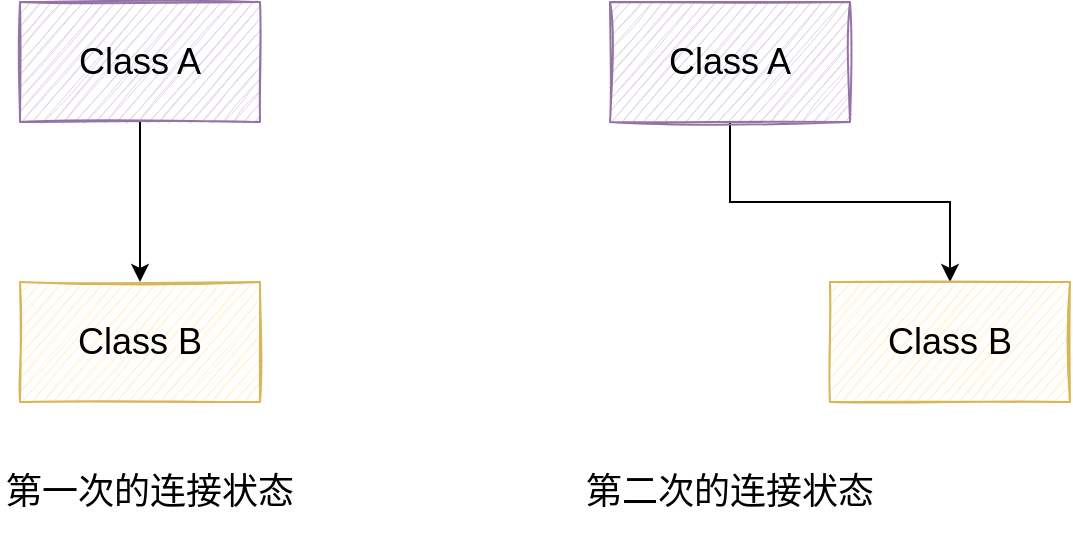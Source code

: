 <mxfile version="20.2.3" type="device"><diagram id="uwwANwJdzPQRB9Uhq4Iv" name="第 1 页"><mxGraphModel dx="1102" dy="698" grid="1" gridSize="10" guides="1" tooltips="1" connect="1" arrows="1" fold="1" page="1" pageScale="1" pageWidth="827" pageHeight="1169" math="0" shadow="0"><root><mxCell id="0"/><mxCell id="1" parent="0"/><mxCell id="gcI1k6KgGd7MNYHH15Xc-3" style="edgeStyle=orthogonalEdgeStyle;rounded=0;orthogonalLoop=1;jettySize=auto;html=1;exitX=0.5;exitY=1;exitDx=0;exitDy=0;entryX=0.5;entryY=0;entryDx=0;entryDy=0;fontSize=18;" edge="1" parent="1" source="gcI1k6KgGd7MNYHH15Xc-1" target="gcI1k6KgGd7MNYHH15Xc-2"><mxGeometry relative="1" as="geometry"/></mxCell><mxCell id="gcI1k6KgGd7MNYHH15Xc-1" value="Class A" style="rounded=0;whiteSpace=wrap;html=1;fontSize=18;fillColor=#e1d5e7;strokeColor=#9673a6;sketch=1;" vertex="1" parent="1"><mxGeometry x="50" y="200" width="120" height="60" as="geometry"/></mxCell><mxCell id="gcI1k6KgGd7MNYHH15Xc-2" value="Class B" style="rounded=0;whiteSpace=wrap;html=1;fontSize=18;fillColor=#fff2cc;strokeColor=#d6b656;sketch=1;" vertex="1" parent="1"><mxGeometry x="50" y="340" width="120" height="60" as="geometry"/></mxCell><mxCell id="gcI1k6KgGd7MNYHH15Xc-4" value="第一次的连接状态" style="text;html=1;strokeColor=none;fillColor=none;align=center;verticalAlign=middle;whiteSpace=wrap;rounded=0;sketch=1;fontSize=18;" vertex="1" parent="1"><mxGeometry x="40" y="420" width="150" height="50" as="geometry"/></mxCell><mxCell id="gcI1k6KgGd7MNYHH15Xc-5" style="edgeStyle=orthogonalEdgeStyle;rounded=0;orthogonalLoop=1;jettySize=auto;html=1;exitX=0.5;exitY=1;exitDx=0;exitDy=0;entryX=0.5;entryY=0;entryDx=0;entryDy=0;fontSize=18;" edge="1" parent="1" source="gcI1k6KgGd7MNYHH15Xc-6" target="gcI1k6KgGd7MNYHH15Xc-7"><mxGeometry relative="1" as="geometry"/></mxCell><mxCell id="gcI1k6KgGd7MNYHH15Xc-6" value="Class A" style="rounded=0;whiteSpace=wrap;html=1;fontSize=18;fillColor=#e1d5e7;strokeColor=#9673a6;sketch=1;" vertex="1" parent="1"><mxGeometry x="345" y="200" width="120" height="60" as="geometry"/></mxCell><mxCell id="gcI1k6KgGd7MNYHH15Xc-7" value="Class B" style="rounded=0;whiteSpace=wrap;html=1;fontSize=18;fillColor=#fff2cc;strokeColor=#d6b656;sketch=1;" vertex="1" parent="1"><mxGeometry x="455" y="340" width="120" height="60" as="geometry"/></mxCell><mxCell id="gcI1k6KgGd7MNYHH15Xc-8" value="第二次的连接状态" style="text;html=1;strokeColor=none;fillColor=none;align=center;verticalAlign=middle;whiteSpace=wrap;rounded=0;sketch=1;fontSize=18;" vertex="1" parent="1"><mxGeometry x="330" y="420" width="150" height="50" as="geometry"/></mxCell></root></mxGraphModel></diagram></mxfile>